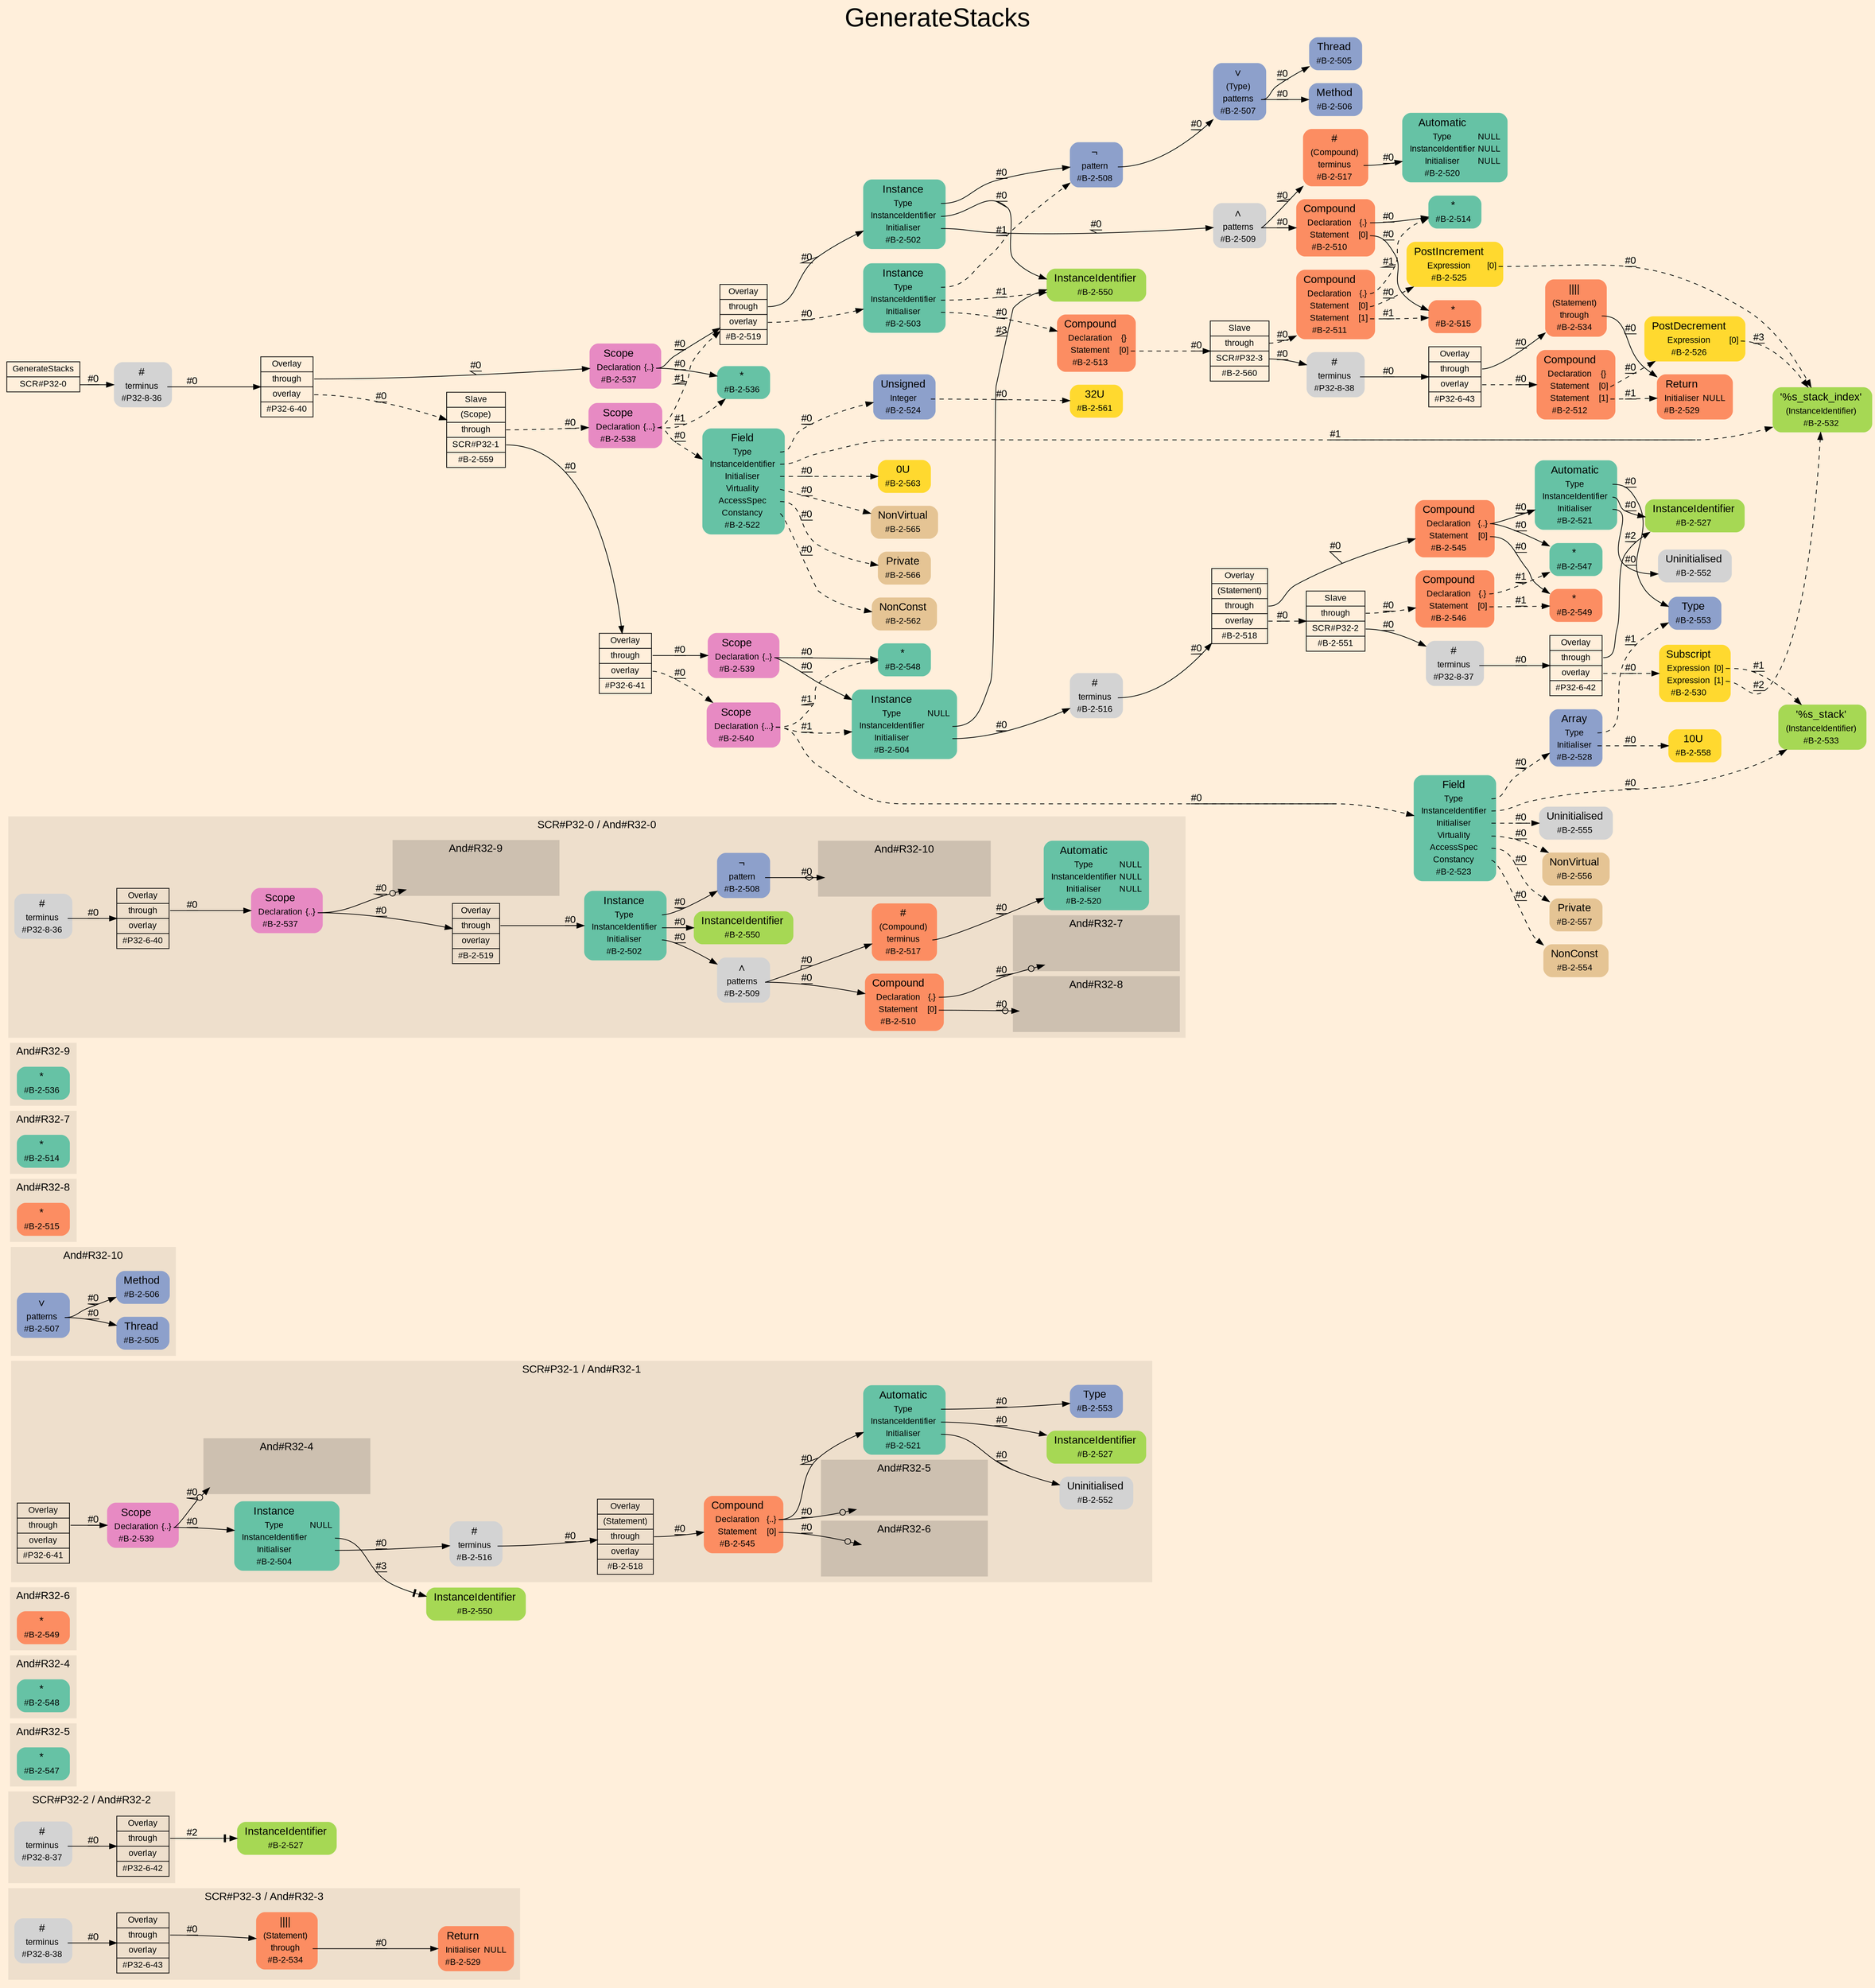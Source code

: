 digraph "GenerateStacks" {
label = "GenerateStacks"
labelloc = t
fontsize = "36"
graph [
    rankdir = "LR"
    ranksep = 0.3
    bgcolor = antiquewhite1
    color = black
    fontcolor = black
    fontname = "Arial"
];
node [
    fontname = "Arial"
];
edge [
    fontname = "Arial"
];

// -------------------- figure And#R32-3 --------------------
// -------- region And#R32-3 ----------
subgraph "clusterAnd#R32-3" {
    label = "SCR#P32-3 / And#R32-3"
    style = "filled"
    color = antiquewhite2
    fontsize = "15"
    "And#R32-3/#P32-8-38" [
        // -------- block And#R32-3/#P32-8-38 ----------
        shape = "plaintext"
        label = <<TABLE BORDER="0" CELLBORDER="0" CELLSPACING="0">
         <TR><TD><FONT POINT-SIZE="15.0">#</FONT></TD><TD></TD></TR>
         <TR><TD>terminus</TD><TD PORT="port0"></TD></TR>
         <TR><TD>#P32-8-38</TD><TD PORT="port1"></TD></TR>
        </TABLE>>
        style = "rounded,filled"
        fontsize = "12"
    ];
    
    "And#R32-3/#B-2-529" [
        // -------- block And#R32-3/#B-2-529 ----------
        shape = "plaintext"
        fillcolor = "/set28/2"
        label = <<TABLE BORDER="0" CELLBORDER="0" CELLSPACING="0">
         <TR><TD><FONT POINT-SIZE="15.0">Return</FONT></TD><TD></TD></TR>
         <TR><TD>Initialiser</TD><TD PORT="port0">NULL</TD></TR>
         <TR><TD>#B-2-529</TD><TD PORT="port1"></TD></TR>
        </TABLE>>
        style = "rounded,filled"
        fontsize = "12"
    ];
    
    "And#R32-3/#P32-6-43" [
        // -------- block And#R32-3/#P32-6-43 ----------
        shape = "record"
        fillcolor = antiquewhite2
        label = "<fixed> Overlay | <port0> through | <port1> overlay | <port2> #P32-6-43"
        style = "filled"
        fontsize = "12"
        color = black
        fontcolor = black
    ];
    
    "And#R32-3/#B-2-534" [
        // -------- block And#R32-3/#B-2-534 ----------
        shape = "plaintext"
        fillcolor = "/set28/2"
        label = <<TABLE BORDER="0" CELLBORDER="0" CELLSPACING="0">
         <TR><TD><FONT POINT-SIZE="15.0">||||</FONT></TD><TD></TD></TR>
         <TR><TD>(Statement)</TD><TD PORT="port0"></TD></TR>
         <TR><TD>through</TD><TD PORT="port1"></TD></TR>
         <TR><TD>#B-2-534</TD><TD PORT="port2"></TD></TR>
        </TABLE>>
        style = "rounded,filled"
        fontsize = "12"
    ];
    
}

"And#R32-3/#P32-8-38":port0 -> "And#R32-3/#P32-6-43" [
    label = "#0"
    decorate = true
    color = black
    fontcolor = black
];

"And#R32-3/#P32-6-43":port0 -> "And#R32-3/#B-2-534" [
    label = "#0"
    decorate = true
    color = black
    fontcolor = black
];

"And#R32-3/#B-2-534":port1 -> "And#R32-3/#B-2-529" [
    label = "#0"
    decorate = true
    color = black
    fontcolor = black
];


// -------------------- figure And#R32-2 --------------------
// -------- region And#R32-2 ----------
subgraph "clusterAnd#R32-2" {
    label = "SCR#P32-2 / And#R32-2"
    style = "filled"
    color = antiquewhite2
    fontsize = "15"
    "And#R32-2/#P32-8-37" [
        // -------- block And#R32-2/#P32-8-37 ----------
        shape = "plaintext"
        label = <<TABLE BORDER="0" CELLBORDER="0" CELLSPACING="0">
         <TR><TD><FONT POINT-SIZE="15.0">#</FONT></TD><TD></TD></TR>
         <TR><TD>terminus</TD><TD PORT="port0"></TD></TR>
         <TR><TD>#P32-8-37</TD><TD PORT="port1"></TD></TR>
        </TABLE>>
        style = "rounded,filled"
        fontsize = "12"
    ];
    
    "And#R32-2/#P32-6-42" [
        // -------- block And#R32-2/#P32-6-42 ----------
        shape = "record"
        fillcolor = antiquewhite2
        label = "<fixed> Overlay | <port0> through | <port1> overlay | <port2> #P32-6-42"
        style = "filled"
        fontsize = "12"
        color = black
        fontcolor = black
    ];
    
}

"And#R32-2/#B-2-527" [
    // -------- block And#R32-2/#B-2-527 ----------
    shape = "plaintext"
    fillcolor = "/set28/5"
    label = <<TABLE BORDER="0" CELLBORDER="0" CELLSPACING="0">
     <TR><TD><FONT POINT-SIZE="15.0">InstanceIdentifier</FONT></TD><TD></TD></TR>
     <TR><TD>#B-2-527</TD><TD PORT="port0"></TD></TR>
    </TABLE>>
    style = "rounded,filled"
    fontsize = "12"
];

"And#R32-2/#P32-8-37":port0 -> "And#R32-2/#P32-6-42" [
    label = "#0"
    decorate = true
    color = black
    fontcolor = black
];

"And#R32-2/#P32-6-42":port0 -> "And#R32-2/#B-2-527" [
    arrowhead="normalnonetee"
    label = "#2"
    decorate = true
    color = black
    fontcolor = black
];


// -------------------- figure And#R32-5 --------------------
// -------- region And#R32-5 ----------
subgraph "clusterAnd#R32-5" {
    label = "And#R32-5"
    style = "filled"
    color = antiquewhite2
    fontsize = "15"
    "And#R32-5/#B-2-547" [
        // -------- block And#R32-5/#B-2-547 ----------
        shape = "plaintext"
        fillcolor = "/set28/1"
        label = <<TABLE BORDER="0" CELLBORDER="0" CELLSPACING="0">
         <TR><TD><FONT POINT-SIZE="15.0">*</FONT></TD><TD></TD></TR>
         <TR><TD>#B-2-547</TD><TD PORT="port0"></TD></TR>
        </TABLE>>
        style = "rounded,filled"
        fontsize = "12"
    ];
    
}


// -------------------- figure And#R32-4 --------------------
// -------- region And#R32-4 ----------
subgraph "clusterAnd#R32-4" {
    label = "And#R32-4"
    style = "filled"
    color = antiquewhite2
    fontsize = "15"
    "And#R32-4/#B-2-548" [
        // -------- block And#R32-4/#B-2-548 ----------
        shape = "plaintext"
        fillcolor = "/set28/1"
        label = <<TABLE BORDER="0" CELLBORDER="0" CELLSPACING="0">
         <TR><TD><FONT POINT-SIZE="15.0">*</FONT></TD><TD></TD></TR>
         <TR><TD>#B-2-548</TD><TD PORT="port0"></TD></TR>
        </TABLE>>
        style = "rounded,filled"
        fontsize = "12"
    ];
    
}


// -------------------- figure And#R32-6 --------------------
// -------- region And#R32-6 ----------
subgraph "clusterAnd#R32-6" {
    label = "And#R32-6"
    style = "filled"
    color = antiquewhite2
    fontsize = "15"
    "And#R32-6/#B-2-549" [
        // -------- block And#R32-6/#B-2-549 ----------
        shape = "plaintext"
        fillcolor = "/set28/2"
        label = <<TABLE BORDER="0" CELLBORDER="0" CELLSPACING="0">
         <TR><TD><FONT POINT-SIZE="15.0">*</FONT></TD><TD></TD></TR>
         <TR><TD>#B-2-549</TD><TD PORT="port0"></TD></TR>
        </TABLE>>
        style = "rounded,filled"
        fontsize = "12"
    ];
    
}


// -------------------- figure And#R32-1 --------------------
// -------- region And#R32-1 ----------
subgraph "clusterAnd#R32-1" {
    label = "SCR#P32-1 / And#R32-1"
    style = "filled"
    color = antiquewhite2
    fontsize = "15"
    "And#R32-1/#B-2-545" [
        // -------- block And#R32-1/#B-2-545 ----------
        shape = "plaintext"
        fillcolor = "/set28/2"
        label = <<TABLE BORDER="0" CELLBORDER="0" CELLSPACING="0">
         <TR><TD><FONT POINT-SIZE="15.0">Compound</FONT></TD><TD></TD></TR>
         <TR><TD>Declaration</TD><TD PORT="port0">{..}</TD></TR>
         <TR><TD>Statement</TD><TD PORT="port1">[0]</TD></TR>
         <TR><TD>#B-2-545</TD><TD PORT="port2"></TD></TR>
        </TABLE>>
        style = "rounded,filled"
        fontsize = "12"
    ];
    
    "And#R32-1/#B-2-527" [
        // -------- block And#R32-1/#B-2-527 ----------
        shape = "plaintext"
        fillcolor = "/set28/5"
        label = <<TABLE BORDER="0" CELLBORDER="0" CELLSPACING="0">
         <TR><TD><FONT POINT-SIZE="15.0">InstanceIdentifier</FONT></TD><TD></TD></TR>
         <TR><TD>#B-2-527</TD><TD PORT="port0"></TD></TR>
        </TABLE>>
        style = "rounded,filled"
        fontsize = "12"
    ];
    
    "And#R32-1/#B-2-521" [
        // -------- block And#R32-1/#B-2-521 ----------
        shape = "plaintext"
        fillcolor = "/set28/1"
        label = <<TABLE BORDER="0" CELLBORDER="0" CELLSPACING="0">
         <TR><TD><FONT POINT-SIZE="15.0">Automatic</FONT></TD><TD></TD></TR>
         <TR><TD>Type</TD><TD PORT="port0"></TD></TR>
         <TR><TD>InstanceIdentifier</TD><TD PORT="port1"></TD></TR>
         <TR><TD>Initialiser</TD><TD PORT="port2"></TD></TR>
         <TR><TD>#B-2-521</TD><TD PORT="port3"></TD></TR>
        </TABLE>>
        style = "rounded,filled"
        fontsize = "12"
    ];
    
    "And#R32-1/#B-2-539" [
        // -------- block And#R32-1/#B-2-539 ----------
        shape = "plaintext"
        fillcolor = "/set28/4"
        label = <<TABLE BORDER="0" CELLBORDER="0" CELLSPACING="0">
         <TR><TD><FONT POINT-SIZE="15.0">Scope</FONT></TD><TD></TD></TR>
         <TR><TD>Declaration</TD><TD PORT="port0">{..}</TD></TR>
         <TR><TD>#B-2-539</TD><TD PORT="port1"></TD></TR>
        </TABLE>>
        style = "rounded,filled"
        fontsize = "12"
    ];
    
    "And#R32-1/#P32-6-41" [
        // -------- block And#R32-1/#P32-6-41 ----------
        shape = "record"
        fillcolor = antiquewhite2
        label = "<fixed> Overlay | <port0> through | <port1> overlay | <port2> #P32-6-41"
        style = "filled"
        fontsize = "12"
        color = black
        fontcolor = black
    ];
    
    "And#R32-1/#B-2-504" [
        // -------- block And#R32-1/#B-2-504 ----------
        shape = "plaintext"
        fillcolor = "/set28/1"
        label = <<TABLE BORDER="0" CELLBORDER="0" CELLSPACING="0">
         <TR><TD><FONT POINT-SIZE="15.0">Instance</FONT></TD><TD></TD></TR>
         <TR><TD>Type</TD><TD PORT="port0">NULL</TD></TR>
         <TR><TD>InstanceIdentifier</TD><TD PORT="port1"></TD></TR>
         <TR><TD>Initialiser</TD><TD PORT="port2"></TD></TR>
         <TR><TD>#B-2-504</TD><TD PORT="port3"></TD></TR>
        </TABLE>>
        style = "rounded,filled"
        fontsize = "12"
    ];
    
    "And#R32-1/#B-2-518" [
        // -------- block And#R32-1/#B-2-518 ----------
        shape = "record"
        fillcolor = antiquewhite2
        label = "<fixed> Overlay | <port0> (Statement) | <port1> through | <port2> overlay | <port3> #B-2-518"
        style = "filled"
        fontsize = "12"
        color = black
        fontcolor = black
    ];
    
    "And#R32-1/#B-2-516" [
        // -------- block And#R32-1/#B-2-516 ----------
        shape = "plaintext"
        label = <<TABLE BORDER="0" CELLBORDER="0" CELLSPACING="0">
         <TR><TD><FONT POINT-SIZE="15.0">#</FONT></TD><TD></TD></TR>
         <TR><TD>terminus</TD><TD PORT="port0"></TD></TR>
         <TR><TD>#B-2-516</TD><TD PORT="port1"></TD></TR>
        </TABLE>>
        style = "rounded,filled"
        fontsize = "12"
    ];
    
    "And#R32-1/#B-2-553" [
        // -------- block And#R32-1/#B-2-553 ----------
        shape = "plaintext"
        fillcolor = "/set28/3"
        label = <<TABLE BORDER="0" CELLBORDER="0" CELLSPACING="0">
         <TR><TD><FONT POINT-SIZE="15.0">Type</FONT></TD><TD></TD></TR>
         <TR><TD>#B-2-553</TD><TD PORT="port0"></TD></TR>
        </TABLE>>
        style = "rounded,filled"
        fontsize = "12"
    ];
    
    "And#R32-1/#B-2-552" [
        // -------- block And#R32-1/#B-2-552 ----------
        shape = "plaintext"
        label = <<TABLE BORDER="0" CELLBORDER="0" CELLSPACING="0">
         <TR><TD><FONT POINT-SIZE="15.0">Uninitialised</FONT></TD><TD></TD></TR>
         <TR><TD>#B-2-552</TD><TD PORT="port0"></TD></TR>
        </TABLE>>
        style = "rounded,filled"
        fontsize = "12"
    ];
    
    // -------- region And#R32-1/And#R32-4 ----------
    subgraph "clusterAnd#R32-1/And#R32-4" {
        label = "And#R32-4"
        style = "filled"
        color = antiquewhite3
        fontsize = "15"
        "And#R32-1/And#R32-4/#B-2-548" [
            // -------- block And#R32-1/And#R32-4/#B-2-548 ----------
            shape = none
            fillcolor = "/set28/1"
            style = "invisible"
        ];
        
    }
    
    // -------- region And#R32-1/And#R32-5 ----------
    subgraph "clusterAnd#R32-1/And#R32-5" {
        label = "And#R32-5"
        style = "filled"
        color = antiquewhite3
        fontsize = "15"
        "And#R32-1/And#R32-5/#B-2-547" [
            // -------- block And#R32-1/And#R32-5/#B-2-547 ----------
            shape = none
            fillcolor = "/set28/1"
            style = "invisible"
        ];
        
    }
    
    // -------- region And#R32-1/And#R32-6 ----------
    subgraph "clusterAnd#R32-1/And#R32-6" {
        label = "And#R32-6"
        style = "filled"
        color = antiquewhite3
        fontsize = "15"
        "And#R32-1/And#R32-6/#B-2-549" [
            // -------- block And#R32-1/And#R32-6/#B-2-549 ----------
            shape = none
            fillcolor = "/set28/2"
            style = "invisible"
        ];
        
    }
    
}

"And#R32-1/#B-2-550" [
    // -------- block And#R32-1/#B-2-550 ----------
    shape = "plaintext"
    fillcolor = "/set28/5"
    label = <<TABLE BORDER="0" CELLBORDER="0" CELLSPACING="0">
     <TR><TD><FONT POINT-SIZE="15.0">InstanceIdentifier</FONT></TD><TD></TD></TR>
     <TR><TD>#B-2-550</TD><TD PORT="port0"></TD></TR>
    </TABLE>>
    style = "rounded,filled"
    fontsize = "12"
];

"And#R32-1/#B-2-545":port0 -> "And#R32-1/And#R32-5/#B-2-547" [
    arrowhead="normalnoneodot"
    label = "#0"
    decorate = true
    color = black
    fontcolor = black
];

"And#R32-1/#B-2-545":port0 -> "And#R32-1/#B-2-521" [
    label = "#0"
    decorate = true
    color = black
    fontcolor = black
];

"And#R32-1/#B-2-545":port1 -> "And#R32-1/And#R32-6/#B-2-549" [
    arrowhead="normalnoneodot"
    label = "#0"
    decorate = true
    color = black
    fontcolor = black
];

"And#R32-1/#B-2-521":port0 -> "And#R32-1/#B-2-553" [
    label = "#0"
    decorate = true
    color = black
    fontcolor = black
];

"And#R32-1/#B-2-521":port1 -> "And#R32-1/#B-2-527" [
    label = "#0"
    decorate = true
    color = black
    fontcolor = black
];

"And#R32-1/#B-2-521":port2 -> "And#R32-1/#B-2-552" [
    label = "#0"
    decorate = true
    color = black
    fontcolor = black
];

"And#R32-1/#B-2-539":port0 -> "And#R32-1/And#R32-4/#B-2-548" [
    arrowhead="normalnoneodot"
    label = "#0"
    decorate = true
    color = black
    fontcolor = black
];

"And#R32-1/#B-2-539":port0 -> "And#R32-1/#B-2-504" [
    label = "#0"
    decorate = true
    color = black
    fontcolor = black
];

"And#R32-1/#P32-6-41":port0 -> "And#R32-1/#B-2-539" [
    label = "#0"
    decorate = true
    color = black
    fontcolor = black
];

"And#R32-1/#B-2-504":port1 -> "And#R32-1/#B-2-550" [
    arrowhead="normalnonetee"
    label = "#3"
    decorate = true
    color = black
    fontcolor = black
];

"And#R32-1/#B-2-504":port2 -> "And#R32-1/#B-2-516" [
    label = "#0"
    decorate = true
    color = black
    fontcolor = black
];

"And#R32-1/#B-2-518":port1 -> "And#R32-1/#B-2-545" [
    label = "#0"
    decorate = true
    color = black
    fontcolor = black
];

"And#R32-1/#B-2-516":port0 -> "And#R32-1/#B-2-518" [
    label = "#0"
    decorate = true
    color = black
    fontcolor = black
];


// -------------------- figure And#R32-10 --------------------
// -------- region And#R32-10 ----------
subgraph "clusterAnd#R32-10" {
    label = "And#R32-10"
    style = "filled"
    color = antiquewhite2
    fontsize = "15"
    "And#R32-10/#B-2-507" [
        // -------- block And#R32-10/#B-2-507 ----------
        shape = "plaintext"
        fillcolor = "/set28/3"
        label = <<TABLE BORDER="0" CELLBORDER="0" CELLSPACING="0">
         <TR><TD><FONT POINT-SIZE="15.0">∨</FONT></TD><TD></TD></TR>
         <TR><TD>patterns</TD><TD PORT="port0"></TD></TR>
         <TR><TD>#B-2-507</TD><TD PORT="port1"></TD></TR>
        </TABLE>>
        style = "rounded,filled"
        fontsize = "12"
    ];
    
    "And#R32-10/#B-2-505" [
        // -------- block And#R32-10/#B-2-505 ----------
        shape = "plaintext"
        fillcolor = "/set28/3"
        label = <<TABLE BORDER="0" CELLBORDER="0" CELLSPACING="0">
         <TR><TD><FONT POINT-SIZE="15.0">Thread</FONT></TD><TD></TD></TR>
         <TR><TD>#B-2-505</TD><TD PORT="port0"></TD></TR>
        </TABLE>>
        style = "rounded,filled"
        fontsize = "12"
    ];
    
    "And#R32-10/#B-2-506" [
        // -------- block And#R32-10/#B-2-506 ----------
        shape = "plaintext"
        fillcolor = "/set28/3"
        label = <<TABLE BORDER="0" CELLBORDER="0" CELLSPACING="0">
         <TR><TD><FONT POINT-SIZE="15.0">Method</FONT></TD><TD></TD></TR>
         <TR><TD>#B-2-506</TD><TD PORT="port0"></TD></TR>
        </TABLE>>
        style = "rounded,filled"
        fontsize = "12"
    ];
    
}

"And#R32-10/#B-2-507":port0 -> "And#R32-10/#B-2-505" [
    label = "#0"
    decorate = true
    color = black
    fontcolor = black
];

"And#R32-10/#B-2-507":port0 -> "And#R32-10/#B-2-506" [
    label = "#0"
    decorate = true
    color = black
    fontcolor = black
];


// -------------------- figure And#R32-8 --------------------
// -------- region And#R32-8 ----------
subgraph "clusterAnd#R32-8" {
    label = "And#R32-8"
    style = "filled"
    color = antiquewhite2
    fontsize = "15"
    "And#R32-8/#B-2-515" [
        // -------- block And#R32-8/#B-2-515 ----------
        shape = "plaintext"
        fillcolor = "/set28/2"
        label = <<TABLE BORDER="0" CELLBORDER="0" CELLSPACING="0">
         <TR><TD><FONT POINT-SIZE="15.0">*</FONT></TD><TD></TD></TR>
         <TR><TD>#B-2-515</TD><TD PORT="port0"></TD></TR>
        </TABLE>>
        style = "rounded,filled"
        fontsize = "12"
    ];
    
}


// -------------------- figure And#R32-7 --------------------
// -------- region And#R32-7 ----------
subgraph "clusterAnd#R32-7" {
    label = "And#R32-7"
    style = "filled"
    color = antiquewhite2
    fontsize = "15"
    "And#R32-7/#B-2-514" [
        // -------- block And#R32-7/#B-2-514 ----------
        shape = "plaintext"
        fillcolor = "/set28/1"
        label = <<TABLE BORDER="0" CELLBORDER="0" CELLSPACING="0">
         <TR><TD><FONT POINT-SIZE="15.0">*</FONT></TD><TD></TD></TR>
         <TR><TD>#B-2-514</TD><TD PORT="port0"></TD></TR>
        </TABLE>>
        style = "rounded,filled"
        fontsize = "12"
    ];
    
}


// -------------------- figure And#R32-9 --------------------
// -------- region And#R32-9 ----------
subgraph "clusterAnd#R32-9" {
    label = "And#R32-9"
    style = "filled"
    color = antiquewhite2
    fontsize = "15"
    "And#R32-9/#B-2-536" [
        // -------- block And#R32-9/#B-2-536 ----------
        shape = "plaintext"
        fillcolor = "/set28/1"
        label = <<TABLE BORDER="0" CELLBORDER="0" CELLSPACING="0">
         <TR><TD><FONT POINT-SIZE="15.0">*</FONT></TD><TD></TD></TR>
         <TR><TD>#B-2-536</TD><TD PORT="port0"></TD></TR>
        </TABLE>>
        style = "rounded,filled"
        fontsize = "12"
    ];
    
}


// -------------------- figure And#R32-0 --------------------
// -------- region And#R32-0 ----------
subgraph "clusterAnd#R32-0" {
    label = "SCR#P32-0 / And#R32-0"
    style = "filled"
    color = antiquewhite2
    fontsize = "15"
    "And#R32-0/#B-2-517" [
        // -------- block And#R32-0/#B-2-517 ----------
        shape = "plaintext"
        fillcolor = "/set28/2"
        label = <<TABLE BORDER="0" CELLBORDER="0" CELLSPACING="0">
         <TR><TD><FONT POINT-SIZE="15.0">#</FONT></TD><TD></TD></TR>
         <TR><TD>(Compound)</TD><TD PORT="port0"></TD></TR>
         <TR><TD>terminus</TD><TD PORT="port1"></TD></TR>
         <TR><TD>#B-2-517</TD><TD PORT="port2"></TD></TR>
        </TABLE>>
        style = "rounded,filled"
        fontsize = "12"
    ];
    
    "And#R32-0/#B-2-520" [
        // -------- block And#R32-0/#B-2-520 ----------
        shape = "plaintext"
        fillcolor = "/set28/1"
        label = <<TABLE BORDER="0" CELLBORDER="0" CELLSPACING="0">
         <TR><TD><FONT POINT-SIZE="15.0">Automatic</FONT></TD><TD></TD></TR>
         <TR><TD>Type</TD><TD PORT="port0">NULL</TD></TR>
         <TR><TD>InstanceIdentifier</TD><TD PORT="port1">NULL</TD></TR>
         <TR><TD>Initialiser</TD><TD PORT="port2">NULL</TD></TR>
         <TR><TD>#B-2-520</TD><TD PORT="port3"></TD></TR>
        </TABLE>>
        style = "rounded,filled"
        fontsize = "12"
    ];
    
    "And#R32-0/#B-2-550" [
        // -------- block And#R32-0/#B-2-550 ----------
        shape = "plaintext"
        fillcolor = "/set28/5"
        label = <<TABLE BORDER="0" CELLBORDER="0" CELLSPACING="0">
         <TR><TD><FONT POINT-SIZE="15.0">InstanceIdentifier</FONT></TD><TD></TD></TR>
         <TR><TD>#B-2-550</TD><TD PORT="port0"></TD></TR>
        </TABLE>>
        style = "rounded,filled"
        fontsize = "12"
    ];
    
    "And#R32-0/#P32-6-40" [
        // -------- block And#R32-0/#P32-6-40 ----------
        shape = "record"
        fillcolor = antiquewhite2
        label = "<fixed> Overlay | <port0> through | <port1> overlay | <port2> #P32-6-40"
        style = "filled"
        fontsize = "12"
        color = black
        fontcolor = black
    ];
    
    "And#R32-0/#B-2-519" [
        // -------- block And#R32-0/#B-2-519 ----------
        shape = "record"
        fillcolor = antiquewhite2
        label = "<fixed> Overlay | <port0> through | <port1> overlay | <port2> #B-2-519"
        style = "filled"
        fontsize = "12"
        color = black
        fontcolor = black
    ];
    
    "And#R32-0/#B-2-502" [
        // -------- block And#R32-0/#B-2-502 ----------
        shape = "plaintext"
        fillcolor = "/set28/1"
        label = <<TABLE BORDER="0" CELLBORDER="0" CELLSPACING="0">
         <TR><TD><FONT POINT-SIZE="15.0">Instance</FONT></TD><TD></TD></TR>
         <TR><TD>Type</TD><TD PORT="port0"></TD></TR>
         <TR><TD>InstanceIdentifier</TD><TD PORT="port1"></TD></TR>
         <TR><TD>Initialiser</TD><TD PORT="port2"></TD></TR>
         <TR><TD>#B-2-502</TD><TD PORT="port3"></TD></TR>
        </TABLE>>
        style = "rounded,filled"
        fontsize = "12"
    ];
    
    "And#R32-0/#B-2-509" [
        // -------- block And#R32-0/#B-2-509 ----------
        shape = "plaintext"
        label = <<TABLE BORDER="0" CELLBORDER="0" CELLSPACING="0">
         <TR><TD><FONT POINT-SIZE="15.0">∧</FONT></TD><TD></TD></TR>
         <TR><TD>patterns</TD><TD PORT="port0"></TD></TR>
         <TR><TD>#B-2-509</TD><TD PORT="port1"></TD></TR>
        </TABLE>>
        style = "rounded,filled"
        fontsize = "12"
    ];
    
    "And#R32-0/#B-2-510" [
        // -------- block And#R32-0/#B-2-510 ----------
        shape = "plaintext"
        fillcolor = "/set28/2"
        label = <<TABLE BORDER="0" CELLBORDER="0" CELLSPACING="0">
         <TR><TD><FONT POINT-SIZE="15.0">Compound</FONT></TD><TD></TD></TR>
         <TR><TD>Declaration</TD><TD PORT="port0">{.}</TD></TR>
         <TR><TD>Statement</TD><TD PORT="port1">[0]</TD></TR>
         <TR><TD>#B-2-510</TD><TD PORT="port2"></TD></TR>
        </TABLE>>
        style = "rounded,filled"
        fontsize = "12"
    ];
    
    "And#R32-0/#B-2-508" [
        // -------- block And#R32-0/#B-2-508 ----------
        shape = "plaintext"
        fillcolor = "/set28/3"
        label = <<TABLE BORDER="0" CELLBORDER="0" CELLSPACING="0">
         <TR><TD><FONT POINT-SIZE="15.0">¬</FONT></TD><TD></TD></TR>
         <TR><TD>pattern</TD><TD PORT="port0"></TD></TR>
         <TR><TD>#B-2-508</TD><TD PORT="port1"></TD></TR>
        </TABLE>>
        style = "rounded,filled"
        fontsize = "12"
    ];
    
    "And#R32-0/#P32-8-36" [
        // -------- block And#R32-0/#P32-8-36 ----------
        shape = "plaintext"
        label = <<TABLE BORDER="0" CELLBORDER="0" CELLSPACING="0">
         <TR><TD><FONT POINT-SIZE="15.0">#</FONT></TD><TD></TD></TR>
         <TR><TD>terminus</TD><TD PORT="port0"></TD></TR>
         <TR><TD>#P32-8-36</TD><TD PORT="port1"></TD></TR>
        </TABLE>>
        style = "rounded,filled"
        fontsize = "12"
    ];
    
    "And#R32-0/#B-2-537" [
        // -------- block And#R32-0/#B-2-537 ----------
        shape = "plaintext"
        fillcolor = "/set28/4"
        label = <<TABLE BORDER="0" CELLBORDER="0" CELLSPACING="0">
         <TR><TD><FONT POINT-SIZE="15.0">Scope</FONT></TD><TD></TD></TR>
         <TR><TD>Declaration</TD><TD PORT="port0">{..}</TD></TR>
         <TR><TD>#B-2-537</TD><TD PORT="port1"></TD></TR>
        </TABLE>>
        style = "rounded,filled"
        fontsize = "12"
    ];
    
    // -------- region And#R32-0/And#R32-7 ----------
    subgraph "clusterAnd#R32-0/And#R32-7" {
        label = "And#R32-7"
        style = "filled"
        color = antiquewhite3
        fontsize = "15"
        "And#R32-0/And#R32-7/#B-2-514" [
            // -------- block And#R32-0/And#R32-7/#B-2-514 ----------
            shape = none
            fillcolor = "/set28/1"
            style = "invisible"
        ];
        
    }
    
    // -------- region And#R32-0/And#R32-8 ----------
    subgraph "clusterAnd#R32-0/And#R32-8" {
        label = "And#R32-8"
        style = "filled"
        color = antiquewhite3
        fontsize = "15"
        "And#R32-0/And#R32-8/#B-2-515" [
            // -------- block And#R32-0/And#R32-8/#B-2-515 ----------
            shape = none
            fillcolor = "/set28/2"
            style = "invisible"
        ];
        
    }
    
    // -------- region And#R32-0/And#R32-9 ----------
    subgraph "clusterAnd#R32-0/And#R32-9" {
        label = "And#R32-9"
        style = "filled"
        color = antiquewhite3
        fontsize = "15"
        "And#R32-0/And#R32-9/#B-2-536" [
            // -------- block And#R32-0/And#R32-9/#B-2-536 ----------
            shape = none
            fillcolor = "/set28/1"
            style = "invisible"
        ];
        
    }
    
    // -------- region And#R32-0/And#R32-10 ----------
    subgraph "clusterAnd#R32-0/And#R32-10" {
        label = "And#R32-10"
        style = "filled"
        color = antiquewhite3
        fontsize = "15"
        "And#R32-0/And#R32-10/#B-2-507" [
            // -------- block And#R32-0/And#R32-10/#B-2-507 ----------
            shape = none
            fillcolor = "/set28/3"
            style = "invisible"
        ];
        
    }
    
}

"And#R32-0/#B-2-517":port1 -> "And#R32-0/#B-2-520" [
    label = "#0"
    decorate = true
    color = black
    fontcolor = black
];

"And#R32-0/#P32-6-40":port0 -> "And#R32-0/#B-2-537" [
    label = "#0"
    decorate = true
    color = black
    fontcolor = black
];

"And#R32-0/#B-2-519":port0 -> "And#R32-0/#B-2-502" [
    label = "#0"
    decorate = true
    color = black
    fontcolor = black
];

"And#R32-0/#B-2-502":port0 -> "And#R32-0/#B-2-508" [
    label = "#0"
    decorate = true
    color = black
    fontcolor = black
];

"And#R32-0/#B-2-502":port1 -> "And#R32-0/#B-2-550" [
    label = "#0"
    decorate = true
    color = black
    fontcolor = black
];

"And#R32-0/#B-2-502":port2 -> "And#R32-0/#B-2-509" [
    label = "#0"
    decorate = true
    color = black
    fontcolor = black
];

"And#R32-0/#B-2-509":port0 -> "And#R32-0/#B-2-510" [
    label = "#0"
    decorate = true
    color = black
    fontcolor = black
];

"And#R32-0/#B-2-509":port0 -> "And#R32-0/#B-2-517" [
    label = "#0"
    decorate = true
    color = black
    fontcolor = black
];

"And#R32-0/#B-2-510":port0 -> "And#R32-0/And#R32-7/#B-2-514" [
    arrowhead="normalnoneodot"
    label = "#0"
    decorate = true
    color = black
    fontcolor = black
];

"And#R32-0/#B-2-510":port1 -> "And#R32-0/And#R32-8/#B-2-515" [
    arrowhead="normalnoneodot"
    label = "#0"
    decorate = true
    color = black
    fontcolor = black
];

"And#R32-0/#B-2-508":port0 -> "And#R32-0/And#R32-10/#B-2-507" [
    arrowhead="normalnoneodiamond"
    label = "#0"
    decorate = true
    color = black
    fontcolor = black
];

"And#R32-0/#P32-8-36":port0 -> "And#R32-0/#P32-6-40" [
    label = "#0"
    decorate = true
    color = black
    fontcolor = black
];

"And#R32-0/#B-2-537":port0 -> "And#R32-0/#B-2-519" [
    label = "#0"
    decorate = true
    color = black
    fontcolor = black
];

"And#R32-0/#B-2-537":port0 -> "And#R32-0/And#R32-9/#B-2-536" [
    arrowhead="normalnoneodot"
    label = "#0"
    decorate = true
    color = black
    fontcolor = black
];


// -------------------- transformation figure --------------------
"CR#P32-0" [
    // -------- block CR#P32-0 ----------
    shape = "record"
    fillcolor = antiquewhite1
    label = "<fixed> GenerateStacks | <port0> SCR#P32-0"
    style = "filled"
    fontsize = "12"
    color = black
    fontcolor = black
];

"#P32-8-36" [
    // -------- block #P32-8-36 ----------
    shape = "plaintext"
    label = <<TABLE BORDER="0" CELLBORDER="0" CELLSPACING="0">
     <TR><TD><FONT POINT-SIZE="15.0">#</FONT></TD><TD></TD></TR>
     <TR><TD>terminus</TD><TD PORT="port0"></TD></TR>
     <TR><TD>#P32-8-36</TD><TD PORT="port1"></TD></TR>
    </TABLE>>
    style = "rounded,filled"
    fontsize = "12"
];

"#P32-6-40" [
    // -------- block #P32-6-40 ----------
    shape = "record"
    fillcolor = antiquewhite1
    label = "<fixed> Overlay | <port0> through | <port1> overlay | <port2> #P32-6-40"
    style = "filled"
    fontsize = "12"
    color = black
    fontcolor = black
];

"#B-2-537" [
    // -------- block #B-2-537 ----------
    shape = "plaintext"
    fillcolor = "/set28/4"
    label = <<TABLE BORDER="0" CELLBORDER="0" CELLSPACING="0">
     <TR><TD><FONT POINT-SIZE="15.0">Scope</FONT></TD><TD></TD></TR>
     <TR><TD>Declaration</TD><TD PORT="port0">{..}</TD></TR>
     <TR><TD>#B-2-537</TD><TD PORT="port1"></TD></TR>
    </TABLE>>
    style = "rounded,filled"
    fontsize = "12"
];

"#B-2-519" [
    // -------- block #B-2-519 ----------
    shape = "record"
    fillcolor = antiquewhite1
    label = "<fixed> Overlay | <port0> through | <port1> overlay | <port2> #B-2-519"
    style = "filled"
    fontsize = "12"
    color = black
    fontcolor = black
];

"#B-2-502" [
    // -------- block #B-2-502 ----------
    shape = "plaintext"
    fillcolor = "/set28/1"
    label = <<TABLE BORDER="0" CELLBORDER="0" CELLSPACING="0">
     <TR><TD><FONT POINT-SIZE="15.0">Instance</FONT></TD><TD></TD></TR>
     <TR><TD>Type</TD><TD PORT="port0"></TD></TR>
     <TR><TD>InstanceIdentifier</TD><TD PORT="port1"></TD></TR>
     <TR><TD>Initialiser</TD><TD PORT="port2"></TD></TR>
     <TR><TD>#B-2-502</TD><TD PORT="port3"></TD></TR>
    </TABLE>>
    style = "rounded,filled"
    fontsize = "12"
];

"#B-2-508" [
    // -------- block #B-2-508 ----------
    shape = "plaintext"
    fillcolor = "/set28/3"
    label = <<TABLE BORDER="0" CELLBORDER="0" CELLSPACING="0">
     <TR><TD><FONT POINT-SIZE="15.0">¬</FONT></TD><TD></TD></TR>
     <TR><TD>pattern</TD><TD PORT="port0"></TD></TR>
     <TR><TD>#B-2-508</TD><TD PORT="port1"></TD></TR>
    </TABLE>>
    style = "rounded,filled"
    fontsize = "12"
];

"#B-2-507" [
    // -------- block #B-2-507 ----------
    shape = "plaintext"
    fillcolor = "/set28/3"
    label = <<TABLE BORDER="0" CELLBORDER="0" CELLSPACING="0">
     <TR><TD><FONT POINT-SIZE="15.0">∨</FONT></TD><TD></TD></TR>
     <TR><TD>(Type)</TD><TD PORT="port0"></TD></TR>
     <TR><TD>patterns</TD><TD PORT="port1"></TD></TR>
     <TR><TD>#B-2-507</TD><TD PORT="port2"></TD></TR>
    </TABLE>>
    style = "rounded,filled"
    fontsize = "12"
];

"#B-2-505" [
    // -------- block #B-2-505 ----------
    shape = "plaintext"
    fillcolor = "/set28/3"
    label = <<TABLE BORDER="0" CELLBORDER="0" CELLSPACING="0">
     <TR><TD><FONT POINT-SIZE="15.0">Thread</FONT></TD><TD></TD></TR>
     <TR><TD>#B-2-505</TD><TD PORT="port0"></TD></TR>
    </TABLE>>
    style = "rounded,filled"
    fontsize = "12"
];

"#B-2-506" [
    // -------- block #B-2-506 ----------
    shape = "plaintext"
    fillcolor = "/set28/3"
    label = <<TABLE BORDER="0" CELLBORDER="0" CELLSPACING="0">
     <TR><TD><FONT POINT-SIZE="15.0">Method</FONT></TD><TD></TD></TR>
     <TR><TD>#B-2-506</TD><TD PORT="port0"></TD></TR>
    </TABLE>>
    style = "rounded,filled"
    fontsize = "12"
];

"#B-2-550" [
    // -------- block #B-2-550 ----------
    shape = "plaintext"
    fillcolor = "/set28/5"
    label = <<TABLE BORDER="0" CELLBORDER="0" CELLSPACING="0">
     <TR><TD><FONT POINT-SIZE="15.0">InstanceIdentifier</FONT></TD><TD></TD></TR>
     <TR><TD>#B-2-550</TD><TD PORT="port0"></TD></TR>
    </TABLE>>
    style = "rounded,filled"
    fontsize = "12"
];

"#B-2-509" [
    // -------- block #B-2-509 ----------
    shape = "plaintext"
    label = <<TABLE BORDER="0" CELLBORDER="0" CELLSPACING="0">
     <TR><TD><FONT POINT-SIZE="15.0">∧</FONT></TD><TD></TD></TR>
     <TR><TD>patterns</TD><TD PORT="port0"></TD></TR>
     <TR><TD>#B-2-509</TD><TD PORT="port1"></TD></TR>
    </TABLE>>
    style = "rounded,filled"
    fontsize = "12"
];

"#B-2-510" [
    // -------- block #B-2-510 ----------
    shape = "plaintext"
    fillcolor = "/set28/2"
    label = <<TABLE BORDER="0" CELLBORDER="0" CELLSPACING="0">
     <TR><TD><FONT POINT-SIZE="15.0">Compound</FONT></TD><TD></TD></TR>
     <TR><TD>Declaration</TD><TD PORT="port0">{.}</TD></TR>
     <TR><TD>Statement</TD><TD PORT="port1">[0]</TD></TR>
     <TR><TD>#B-2-510</TD><TD PORT="port2"></TD></TR>
    </TABLE>>
    style = "rounded,filled"
    fontsize = "12"
];

"#B-2-514" [
    // -------- block #B-2-514 ----------
    shape = "plaintext"
    fillcolor = "/set28/1"
    label = <<TABLE BORDER="0" CELLBORDER="0" CELLSPACING="0">
     <TR><TD><FONT POINT-SIZE="15.0">*</FONT></TD><TD></TD></TR>
     <TR><TD>#B-2-514</TD><TD PORT="port0"></TD></TR>
    </TABLE>>
    style = "rounded,filled"
    fontsize = "12"
];

"#B-2-515" [
    // -------- block #B-2-515 ----------
    shape = "plaintext"
    fillcolor = "/set28/2"
    label = <<TABLE BORDER="0" CELLBORDER="0" CELLSPACING="0">
     <TR><TD><FONT POINT-SIZE="15.0">*</FONT></TD><TD></TD></TR>
     <TR><TD>#B-2-515</TD><TD PORT="port0"></TD></TR>
    </TABLE>>
    style = "rounded,filled"
    fontsize = "12"
];

"#B-2-517" [
    // -------- block #B-2-517 ----------
    shape = "plaintext"
    fillcolor = "/set28/2"
    label = <<TABLE BORDER="0" CELLBORDER="0" CELLSPACING="0">
     <TR><TD><FONT POINT-SIZE="15.0">#</FONT></TD><TD></TD></TR>
     <TR><TD>(Compound)</TD><TD PORT="port0"></TD></TR>
     <TR><TD>terminus</TD><TD PORT="port1"></TD></TR>
     <TR><TD>#B-2-517</TD><TD PORT="port2"></TD></TR>
    </TABLE>>
    style = "rounded,filled"
    fontsize = "12"
];

"#B-2-520" [
    // -------- block #B-2-520 ----------
    shape = "plaintext"
    fillcolor = "/set28/1"
    label = <<TABLE BORDER="0" CELLBORDER="0" CELLSPACING="0">
     <TR><TD><FONT POINT-SIZE="15.0">Automatic</FONT></TD><TD></TD></TR>
     <TR><TD>Type</TD><TD PORT="port0">NULL</TD></TR>
     <TR><TD>InstanceIdentifier</TD><TD PORT="port1">NULL</TD></TR>
     <TR><TD>Initialiser</TD><TD PORT="port2">NULL</TD></TR>
     <TR><TD>#B-2-520</TD><TD PORT="port3"></TD></TR>
    </TABLE>>
    style = "rounded,filled"
    fontsize = "12"
];

"#B-2-503" [
    // -------- block #B-2-503 ----------
    shape = "plaintext"
    fillcolor = "/set28/1"
    label = <<TABLE BORDER="0" CELLBORDER="0" CELLSPACING="0">
     <TR><TD><FONT POINT-SIZE="15.0">Instance</FONT></TD><TD></TD></TR>
     <TR><TD>Type</TD><TD PORT="port0"></TD></TR>
     <TR><TD>InstanceIdentifier</TD><TD PORT="port1"></TD></TR>
     <TR><TD>Initialiser</TD><TD PORT="port2"></TD></TR>
     <TR><TD>#B-2-503</TD><TD PORT="port3"></TD></TR>
    </TABLE>>
    style = "rounded,filled"
    fontsize = "12"
];

"#B-2-513" [
    // -------- block #B-2-513 ----------
    shape = "plaintext"
    fillcolor = "/set28/2"
    label = <<TABLE BORDER="0" CELLBORDER="0" CELLSPACING="0">
     <TR><TD><FONT POINT-SIZE="15.0">Compound</FONT></TD><TD></TD></TR>
     <TR><TD>Declaration</TD><TD PORT="port0">{}</TD></TR>
     <TR><TD>Statement</TD><TD PORT="port1">[0]</TD></TR>
     <TR><TD>#B-2-513</TD><TD PORT="port2"></TD></TR>
    </TABLE>>
    style = "rounded,filled"
    fontsize = "12"
];

"#B-2-560" [
    // -------- block #B-2-560 ----------
    shape = "record"
    fillcolor = antiquewhite1
    label = "<fixed> Slave | <port0> through | <port1> SCR#P32-3 | <port2> #B-2-560"
    style = "filled"
    fontsize = "12"
    color = black
    fontcolor = black
];

"#B-2-511" [
    // -------- block #B-2-511 ----------
    shape = "plaintext"
    fillcolor = "/set28/2"
    label = <<TABLE BORDER="0" CELLBORDER="0" CELLSPACING="0">
     <TR><TD><FONT POINT-SIZE="15.0">Compound</FONT></TD><TD></TD></TR>
     <TR><TD>Declaration</TD><TD PORT="port0">{.}</TD></TR>
     <TR><TD>Statement</TD><TD PORT="port1">[0]</TD></TR>
     <TR><TD>Statement</TD><TD PORT="port2">[1]</TD></TR>
     <TR><TD>#B-2-511</TD><TD PORT="port3"></TD></TR>
    </TABLE>>
    style = "rounded,filled"
    fontsize = "12"
];

"#B-2-525" [
    // -------- block #B-2-525 ----------
    shape = "plaintext"
    fillcolor = "/set28/6"
    label = <<TABLE BORDER="0" CELLBORDER="0" CELLSPACING="0">
     <TR><TD><FONT POINT-SIZE="15.0">PostIncrement</FONT></TD><TD></TD></TR>
     <TR><TD>Expression</TD><TD PORT="port0">[0]</TD></TR>
     <TR><TD>#B-2-525</TD><TD PORT="port1"></TD></TR>
    </TABLE>>
    style = "rounded,filled"
    fontsize = "12"
];

"#B-2-532" [
    // -------- block #B-2-532 ----------
    shape = "plaintext"
    fillcolor = "/set28/5"
    label = <<TABLE BORDER="0" CELLBORDER="0" CELLSPACING="0">
     <TR><TD><FONT POINT-SIZE="15.0">'%s_stack_index'</FONT></TD><TD></TD></TR>
     <TR><TD>(InstanceIdentifier)</TD><TD PORT="port0"></TD></TR>
     <TR><TD>#B-2-532</TD><TD PORT="port1"></TD></TR>
    </TABLE>>
    style = "rounded,filled"
    fontsize = "12"
];

"#P32-8-38" [
    // -------- block #P32-8-38 ----------
    shape = "plaintext"
    label = <<TABLE BORDER="0" CELLBORDER="0" CELLSPACING="0">
     <TR><TD><FONT POINT-SIZE="15.0">#</FONT></TD><TD></TD></TR>
     <TR><TD>terminus</TD><TD PORT="port0"></TD></TR>
     <TR><TD>#P32-8-38</TD><TD PORT="port1"></TD></TR>
    </TABLE>>
    style = "rounded,filled"
    fontsize = "12"
];

"#P32-6-43" [
    // -------- block #P32-6-43 ----------
    shape = "record"
    fillcolor = antiquewhite1
    label = "<fixed> Overlay | <port0> through | <port1> overlay | <port2> #P32-6-43"
    style = "filled"
    fontsize = "12"
    color = black
    fontcolor = black
];

"#B-2-534" [
    // -------- block #B-2-534 ----------
    shape = "plaintext"
    fillcolor = "/set28/2"
    label = <<TABLE BORDER="0" CELLBORDER="0" CELLSPACING="0">
     <TR><TD><FONT POINT-SIZE="15.0">||||</FONT></TD><TD></TD></TR>
     <TR><TD>(Statement)</TD><TD PORT="port0"></TD></TR>
     <TR><TD>through</TD><TD PORT="port1"></TD></TR>
     <TR><TD>#B-2-534</TD><TD PORT="port2"></TD></TR>
    </TABLE>>
    style = "rounded,filled"
    fontsize = "12"
];

"#B-2-529" [
    // -------- block #B-2-529 ----------
    shape = "plaintext"
    fillcolor = "/set28/2"
    label = <<TABLE BORDER="0" CELLBORDER="0" CELLSPACING="0">
     <TR><TD><FONT POINT-SIZE="15.0">Return</FONT></TD><TD></TD></TR>
     <TR><TD>Initialiser</TD><TD PORT="port0">NULL</TD></TR>
     <TR><TD>#B-2-529</TD><TD PORT="port1"></TD></TR>
    </TABLE>>
    style = "rounded,filled"
    fontsize = "12"
];

"#B-2-512" [
    // -------- block #B-2-512 ----------
    shape = "plaintext"
    fillcolor = "/set28/2"
    label = <<TABLE BORDER="0" CELLBORDER="0" CELLSPACING="0">
     <TR><TD><FONT POINT-SIZE="15.0">Compound</FONT></TD><TD></TD></TR>
     <TR><TD>Declaration</TD><TD PORT="port0">{}</TD></TR>
     <TR><TD>Statement</TD><TD PORT="port1">[0]</TD></TR>
     <TR><TD>Statement</TD><TD PORT="port2">[1]</TD></TR>
     <TR><TD>#B-2-512</TD><TD PORT="port3"></TD></TR>
    </TABLE>>
    style = "rounded,filled"
    fontsize = "12"
];

"#B-2-526" [
    // -------- block #B-2-526 ----------
    shape = "plaintext"
    fillcolor = "/set28/6"
    label = <<TABLE BORDER="0" CELLBORDER="0" CELLSPACING="0">
     <TR><TD><FONT POINT-SIZE="15.0">PostDecrement</FONT></TD><TD></TD></TR>
     <TR><TD>Expression</TD><TD PORT="port0">[0]</TD></TR>
     <TR><TD>#B-2-526</TD><TD PORT="port1"></TD></TR>
    </TABLE>>
    style = "rounded,filled"
    fontsize = "12"
];

"#B-2-536" [
    // -------- block #B-2-536 ----------
    shape = "plaintext"
    fillcolor = "/set28/1"
    label = <<TABLE BORDER="0" CELLBORDER="0" CELLSPACING="0">
     <TR><TD><FONT POINT-SIZE="15.0">*</FONT></TD><TD></TD></TR>
     <TR><TD>#B-2-536</TD><TD PORT="port0"></TD></TR>
    </TABLE>>
    style = "rounded,filled"
    fontsize = "12"
];

"#B-2-559" [
    // -------- block #B-2-559 ----------
    shape = "record"
    fillcolor = antiquewhite1
    label = "<fixed> Slave | <port0> (Scope) | <port1> through | <port2> SCR#P32-1 | <port3> #B-2-559"
    style = "filled"
    fontsize = "12"
    color = black
    fontcolor = black
];

"#B-2-538" [
    // -------- block #B-2-538 ----------
    shape = "plaintext"
    fillcolor = "/set28/4"
    label = <<TABLE BORDER="0" CELLBORDER="0" CELLSPACING="0">
     <TR><TD><FONT POINT-SIZE="15.0">Scope</FONT></TD><TD></TD></TR>
     <TR><TD>Declaration</TD><TD PORT="port0">{...}</TD></TR>
     <TR><TD>#B-2-538</TD><TD PORT="port1"></TD></TR>
    </TABLE>>
    style = "rounded,filled"
    fontsize = "12"
];

"#B-2-522" [
    // -------- block #B-2-522 ----------
    shape = "plaintext"
    fillcolor = "/set28/1"
    label = <<TABLE BORDER="0" CELLBORDER="0" CELLSPACING="0">
     <TR><TD><FONT POINT-SIZE="15.0">Field</FONT></TD><TD></TD></TR>
     <TR><TD>Type</TD><TD PORT="port0"></TD></TR>
     <TR><TD>InstanceIdentifier</TD><TD PORT="port1"></TD></TR>
     <TR><TD>Initialiser</TD><TD PORT="port2"></TD></TR>
     <TR><TD>Virtuality</TD><TD PORT="port3"></TD></TR>
     <TR><TD>AccessSpec</TD><TD PORT="port4"></TD></TR>
     <TR><TD>Constancy</TD><TD PORT="port5"></TD></TR>
     <TR><TD>#B-2-522</TD><TD PORT="port6"></TD></TR>
    </TABLE>>
    style = "rounded,filled"
    fontsize = "12"
];

"#B-2-524" [
    // -------- block #B-2-524 ----------
    shape = "plaintext"
    fillcolor = "/set28/3"
    label = <<TABLE BORDER="0" CELLBORDER="0" CELLSPACING="0">
     <TR><TD><FONT POINT-SIZE="15.0">Unsigned</FONT></TD><TD></TD></TR>
     <TR><TD>Integer</TD><TD PORT="port0"></TD></TR>
     <TR><TD>#B-2-524</TD><TD PORT="port1"></TD></TR>
    </TABLE>>
    style = "rounded,filled"
    fontsize = "12"
];

"#B-2-561" [
    // -------- block #B-2-561 ----------
    shape = "plaintext"
    fillcolor = "/set28/6"
    label = <<TABLE BORDER="0" CELLBORDER="0" CELLSPACING="0">
     <TR><TD><FONT POINT-SIZE="15.0">32U</FONT></TD><TD></TD></TR>
     <TR><TD>#B-2-561</TD><TD PORT="port0"></TD></TR>
    </TABLE>>
    style = "rounded,filled"
    fontsize = "12"
];

"#B-2-563" [
    // -------- block #B-2-563 ----------
    shape = "plaintext"
    fillcolor = "/set28/6"
    label = <<TABLE BORDER="0" CELLBORDER="0" CELLSPACING="0">
     <TR><TD><FONT POINT-SIZE="15.0">0U</FONT></TD><TD></TD></TR>
     <TR><TD>#B-2-563</TD><TD PORT="port0"></TD></TR>
    </TABLE>>
    style = "rounded,filled"
    fontsize = "12"
];

"#B-2-565" [
    // -------- block #B-2-565 ----------
    shape = "plaintext"
    fillcolor = "/set28/7"
    label = <<TABLE BORDER="0" CELLBORDER="0" CELLSPACING="0">
     <TR><TD><FONT POINT-SIZE="15.0">NonVirtual</FONT></TD><TD></TD></TR>
     <TR><TD>#B-2-565</TD><TD PORT="port0"></TD></TR>
    </TABLE>>
    style = "rounded,filled"
    fontsize = "12"
];

"#B-2-566" [
    // -------- block #B-2-566 ----------
    shape = "plaintext"
    fillcolor = "/set28/7"
    label = <<TABLE BORDER="0" CELLBORDER="0" CELLSPACING="0">
     <TR><TD><FONT POINT-SIZE="15.0">Private</FONT></TD><TD></TD></TR>
     <TR><TD>#B-2-566</TD><TD PORT="port0"></TD></TR>
    </TABLE>>
    style = "rounded,filled"
    fontsize = "12"
];

"#B-2-562" [
    // -------- block #B-2-562 ----------
    shape = "plaintext"
    fillcolor = "/set28/7"
    label = <<TABLE BORDER="0" CELLBORDER="0" CELLSPACING="0">
     <TR><TD><FONT POINT-SIZE="15.0">NonConst</FONT></TD><TD></TD></TR>
     <TR><TD>#B-2-562</TD><TD PORT="port0"></TD></TR>
    </TABLE>>
    style = "rounded,filled"
    fontsize = "12"
];

"#P32-6-41" [
    // -------- block #P32-6-41 ----------
    shape = "record"
    fillcolor = antiquewhite1
    label = "<fixed> Overlay | <port0> through | <port1> overlay | <port2> #P32-6-41"
    style = "filled"
    fontsize = "12"
    color = black
    fontcolor = black
];

"#B-2-539" [
    // -------- block #B-2-539 ----------
    shape = "plaintext"
    fillcolor = "/set28/4"
    label = <<TABLE BORDER="0" CELLBORDER="0" CELLSPACING="0">
     <TR><TD><FONT POINT-SIZE="15.0">Scope</FONT></TD><TD></TD></TR>
     <TR><TD>Declaration</TD><TD PORT="port0">{..}</TD></TR>
     <TR><TD>#B-2-539</TD><TD PORT="port1"></TD></TR>
    </TABLE>>
    style = "rounded,filled"
    fontsize = "12"
];

"#B-2-548" [
    // -------- block #B-2-548 ----------
    shape = "plaintext"
    fillcolor = "/set28/1"
    label = <<TABLE BORDER="0" CELLBORDER="0" CELLSPACING="0">
     <TR><TD><FONT POINT-SIZE="15.0">*</FONT></TD><TD></TD></TR>
     <TR><TD>#B-2-548</TD><TD PORT="port0"></TD></TR>
    </TABLE>>
    style = "rounded,filled"
    fontsize = "12"
];

"#B-2-504" [
    // -------- block #B-2-504 ----------
    shape = "plaintext"
    fillcolor = "/set28/1"
    label = <<TABLE BORDER="0" CELLBORDER="0" CELLSPACING="0">
     <TR><TD><FONT POINT-SIZE="15.0">Instance</FONT></TD><TD></TD></TR>
     <TR><TD>Type</TD><TD PORT="port0">NULL</TD></TR>
     <TR><TD>InstanceIdentifier</TD><TD PORT="port1"></TD></TR>
     <TR><TD>Initialiser</TD><TD PORT="port2"></TD></TR>
     <TR><TD>#B-2-504</TD><TD PORT="port3"></TD></TR>
    </TABLE>>
    style = "rounded,filled"
    fontsize = "12"
];

"#B-2-516" [
    // -------- block #B-2-516 ----------
    shape = "plaintext"
    label = <<TABLE BORDER="0" CELLBORDER="0" CELLSPACING="0">
     <TR><TD><FONT POINT-SIZE="15.0">#</FONT></TD><TD></TD></TR>
     <TR><TD>terminus</TD><TD PORT="port0"></TD></TR>
     <TR><TD>#B-2-516</TD><TD PORT="port1"></TD></TR>
    </TABLE>>
    style = "rounded,filled"
    fontsize = "12"
];

"#B-2-518" [
    // -------- block #B-2-518 ----------
    shape = "record"
    fillcolor = antiquewhite1
    label = "<fixed> Overlay | <port0> (Statement) | <port1> through | <port2> overlay | <port3> #B-2-518"
    style = "filled"
    fontsize = "12"
    color = black
    fontcolor = black
];

"#B-2-545" [
    // -------- block #B-2-545 ----------
    shape = "plaintext"
    fillcolor = "/set28/2"
    label = <<TABLE BORDER="0" CELLBORDER="0" CELLSPACING="0">
     <TR><TD><FONT POINT-SIZE="15.0">Compound</FONT></TD><TD></TD></TR>
     <TR><TD>Declaration</TD><TD PORT="port0">{..}</TD></TR>
     <TR><TD>Statement</TD><TD PORT="port1">[0]</TD></TR>
     <TR><TD>#B-2-545</TD><TD PORT="port2"></TD></TR>
    </TABLE>>
    style = "rounded,filled"
    fontsize = "12"
];

"#B-2-547" [
    // -------- block #B-2-547 ----------
    shape = "plaintext"
    fillcolor = "/set28/1"
    label = <<TABLE BORDER="0" CELLBORDER="0" CELLSPACING="0">
     <TR><TD><FONT POINT-SIZE="15.0">*</FONT></TD><TD></TD></TR>
     <TR><TD>#B-2-547</TD><TD PORT="port0"></TD></TR>
    </TABLE>>
    style = "rounded,filled"
    fontsize = "12"
];

"#B-2-521" [
    // -------- block #B-2-521 ----------
    shape = "plaintext"
    fillcolor = "/set28/1"
    label = <<TABLE BORDER="0" CELLBORDER="0" CELLSPACING="0">
     <TR><TD><FONT POINT-SIZE="15.0">Automatic</FONT></TD><TD></TD></TR>
     <TR><TD>Type</TD><TD PORT="port0"></TD></TR>
     <TR><TD>InstanceIdentifier</TD><TD PORT="port1"></TD></TR>
     <TR><TD>Initialiser</TD><TD PORT="port2"></TD></TR>
     <TR><TD>#B-2-521</TD><TD PORT="port3"></TD></TR>
    </TABLE>>
    style = "rounded,filled"
    fontsize = "12"
];

"#B-2-553" [
    // -------- block #B-2-553 ----------
    shape = "plaintext"
    fillcolor = "/set28/3"
    label = <<TABLE BORDER="0" CELLBORDER="0" CELLSPACING="0">
     <TR><TD><FONT POINT-SIZE="15.0">Type</FONT></TD><TD></TD></TR>
     <TR><TD>#B-2-553</TD><TD PORT="port0"></TD></TR>
    </TABLE>>
    style = "rounded,filled"
    fontsize = "12"
];

"#B-2-527" [
    // -------- block #B-2-527 ----------
    shape = "plaintext"
    fillcolor = "/set28/5"
    label = <<TABLE BORDER="0" CELLBORDER="0" CELLSPACING="0">
     <TR><TD><FONT POINT-SIZE="15.0">InstanceIdentifier</FONT></TD><TD></TD></TR>
     <TR><TD>#B-2-527</TD><TD PORT="port0"></TD></TR>
    </TABLE>>
    style = "rounded,filled"
    fontsize = "12"
];

"#B-2-552" [
    // -------- block #B-2-552 ----------
    shape = "plaintext"
    label = <<TABLE BORDER="0" CELLBORDER="0" CELLSPACING="0">
     <TR><TD><FONT POINT-SIZE="15.0">Uninitialised</FONT></TD><TD></TD></TR>
     <TR><TD>#B-2-552</TD><TD PORT="port0"></TD></TR>
    </TABLE>>
    style = "rounded,filled"
    fontsize = "12"
];

"#B-2-549" [
    // -------- block #B-2-549 ----------
    shape = "plaintext"
    fillcolor = "/set28/2"
    label = <<TABLE BORDER="0" CELLBORDER="0" CELLSPACING="0">
     <TR><TD><FONT POINT-SIZE="15.0">*</FONT></TD><TD></TD></TR>
     <TR><TD>#B-2-549</TD><TD PORT="port0"></TD></TR>
    </TABLE>>
    style = "rounded,filled"
    fontsize = "12"
];

"#B-2-551" [
    // -------- block #B-2-551 ----------
    shape = "record"
    fillcolor = antiquewhite1
    label = "<fixed> Slave | <port0> through | <port1> SCR#P32-2 | <port2> #B-2-551"
    style = "filled"
    fontsize = "12"
    color = black
    fontcolor = black
];

"#B-2-546" [
    // -------- block #B-2-546 ----------
    shape = "plaintext"
    fillcolor = "/set28/2"
    label = <<TABLE BORDER="0" CELLBORDER="0" CELLSPACING="0">
     <TR><TD><FONT POINT-SIZE="15.0">Compound</FONT></TD><TD></TD></TR>
     <TR><TD>Declaration</TD><TD PORT="port0">{.}</TD></TR>
     <TR><TD>Statement</TD><TD PORT="port1">[0]</TD></TR>
     <TR><TD>#B-2-546</TD><TD PORT="port2"></TD></TR>
    </TABLE>>
    style = "rounded,filled"
    fontsize = "12"
];

"#P32-8-37" [
    // -------- block #P32-8-37 ----------
    shape = "plaintext"
    label = <<TABLE BORDER="0" CELLBORDER="0" CELLSPACING="0">
     <TR><TD><FONT POINT-SIZE="15.0">#</FONT></TD><TD></TD></TR>
     <TR><TD>terminus</TD><TD PORT="port0"></TD></TR>
     <TR><TD>#P32-8-37</TD><TD PORT="port1"></TD></TR>
    </TABLE>>
    style = "rounded,filled"
    fontsize = "12"
];

"#P32-6-42" [
    // -------- block #P32-6-42 ----------
    shape = "record"
    fillcolor = antiquewhite1
    label = "<fixed> Overlay | <port0> through | <port1> overlay | <port2> #P32-6-42"
    style = "filled"
    fontsize = "12"
    color = black
    fontcolor = black
];

"#B-2-530" [
    // -------- block #B-2-530 ----------
    shape = "plaintext"
    fillcolor = "/set28/6"
    label = <<TABLE BORDER="0" CELLBORDER="0" CELLSPACING="0">
     <TR><TD><FONT POINT-SIZE="15.0">Subscript</FONT></TD><TD></TD></TR>
     <TR><TD>Expression</TD><TD PORT="port0">[0]</TD></TR>
     <TR><TD>Expression</TD><TD PORT="port1">[1]</TD></TR>
     <TR><TD>#B-2-530</TD><TD PORT="port2"></TD></TR>
    </TABLE>>
    style = "rounded,filled"
    fontsize = "12"
];

"#B-2-533" [
    // -------- block #B-2-533 ----------
    shape = "plaintext"
    fillcolor = "/set28/5"
    label = <<TABLE BORDER="0" CELLBORDER="0" CELLSPACING="0">
     <TR><TD><FONT POINT-SIZE="15.0">'%s_stack'</FONT></TD><TD></TD></TR>
     <TR><TD>(InstanceIdentifier)</TD><TD PORT="port0"></TD></TR>
     <TR><TD>#B-2-533</TD><TD PORT="port1"></TD></TR>
    </TABLE>>
    style = "rounded,filled"
    fontsize = "12"
];

"#B-2-540" [
    // -------- block #B-2-540 ----------
    shape = "plaintext"
    fillcolor = "/set28/4"
    label = <<TABLE BORDER="0" CELLBORDER="0" CELLSPACING="0">
     <TR><TD><FONT POINT-SIZE="15.0">Scope</FONT></TD><TD></TD></TR>
     <TR><TD>Declaration</TD><TD PORT="port0">{...}</TD></TR>
     <TR><TD>#B-2-540</TD><TD PORT="port1"></TD></TR>
    </TABLE>>
    style = "rounded,filled"
    fontsize = "12"
];

"#B-2-523" [
    // -------- block #B-2-523 ----------
    shape = "plaintext"
    fillcolor = "/set28/1"
    label = <<TABLE BORDER="0" CELLBORDER="0" CELLSPACING="0">
     <TR><TD><FONT POINT-SIZE="15.0">Field</FONT></TD><TD></TD></TR>
     <TR><TD>Type</TD><TD PORT="port0"></TD></TR>
     <TR><TD>InstanceIdentifier</TD><TD PORT="port1"></TD></TR>
     <TR><TD>Initialiser</TD><TD PORT="port2"></TD></TR>
     <TR><TD>Virtuality</TD><TD PORT="port3"></TD></TR>
     <TR><TD>AccessSpec</TD><TD PORT="port4"></TD></TR>
     <TR><TD>Constancy</TD><TD PORT="port5"></TD></TR>
     <TR><TD>#B-2-523</TD><TD PORT="port6"></TD></TR>
    </TABLE>>
    style = "rounded,filled"
    fontsize = "12"
];

"#B-2-528" [
    // -------- block #B-2-528 ----------
    shape = "plaintext"
    fillcolor = "/set28/3"
    label = <<TABLE BORDER="0" CELLBORDER="0" CELLSPACING="0">
     <TR><TD><FONT POINT-SIZE="15.0">Array</FONT></TD><TD></TD></TR>
     <TR><TD>Type</TD><TD PORT="port0"></TD></TR>
     <TR><TD>Initialiser</TD><TD PORT="port1"></TD></TR>
     <TR><TD>#B-2-528</TD><TD PORT="port2"></TD></TR>
    </TABLE>>
    style = "rounded,filled"
    fontsize = "12"
];

"#B-2-558" [
    // -------- block #B-2-558 ----------
    shape = "plaintext"
    fillcolor = "/set28/6"
    label = <<TABLE BORDER="0" CELLBORDER="0" CELLSPACING="0">
     <TR><TD><FONT POINT-SIZE="15.0">10U</FONT></TD><TD></TD></TR>
     <TR><TD>#B-2-558</TD><TD PORT="port0"></TD></TR>
    </TABLE>>
    style = "rounded,filled"
    fontsize = "12"
];

"#B-2-555" [
    // -------- block #B-2-555 ----------
    shape = "plaintext"
    label = <<TABLE BORDER="0" CELLBORDER="0" CELLSPACING="0">
     <TR><TD><FONT POINT-SIZE="15.0">Uninitialised</FONT></TD><TD></TD></TR>
     <TR><TD>#B-2-555</TD><TD PORT="port0"></TD></TR>
    </TABLE>>
    style = "rounded,filled"
    fontsize = "12"
];

"#B-2-556" [
    // -------- block #B-2-556 ----------
    shape = "plaintext"
    fillcolor = "/set28/7"
    label = <<TABLE BORDER="0" CELLBORDER="0" CELLSPACING="0">
     <TR><TD><FONT POINT-SIZE="15.0">NonVirtual</FONT></TD><TD></TD></TR>
     <TR><TD>#B-2-556</TD><TD PORT="port0"></TD></TR>
    </TABLE>>
    style = "rounded,filled"
    fontsize = "12"
];

"#B-2-557" [
    // -------- block #B-2-557 ----------
    shape = "plaintext"
    fillcolor = "/set28/7"
    label = <<TABLE BORDER="0" CELLBORDER="0" CELLSPACING="0">
     <TR><TD><FONT POINT-SIZE="15.0">Private</FONT></TD><TD></TD></TR>
     <TR><TD>#B-2-557</TD><TD PORT="port0"></TD></TR>
    </TABLE>>
    style = "rounded,filled"
    fontsize = "12"
];

"#B-2-554" [
    // -------- block #B-2-554 ----------
    shape = "plaintext"
    fillcolor = "/set28/7"
    label = <<TABLE BORDER="0" CELLBORDER="0" CELLSPACING="0">
     <TR><TD><FONT POINT-SIZE="15.0">NonConst</FONT></TD><TD></TD></TR>
     <TR><TD>#B-2-554</TD><TD PORT="port0"></TD></TR>
    </TABLE>>
    style = "rounded,filled"
    fontsize = "12"
];

"CR#P32-0":port0 -> "#P32-8-36" [
    label = "#0"
    decorate = true
    color = black
    fontcolor = black
];

"#P32-8-36":port0 -> "#P32-6-40" [
    label = "#0"
    decorate = true
    color = black
    fontcolor = black
];

"#P32-6-40":port0 -> "#B-2-537" [
    label = "#0"
    decorate = true
    color = black
    fontcolor = black
];

"#P32-6-40":port1 -> "#B-2-559" [
    style="dashed"
    label = "#0"
    decorate = true
    color = black
    fontcolor = black
];

"#B-2-537":port0 -> "#B-2-519" [
    label = "#0"
    decorate = true
    color = black
    fontcolor = black
];

"#B-2-537":port0 -> "#B-2-536" [
    label = "#0"
    decorate = true
    color = black
    fontcolor = black
];

"#B-2-519":port0 -> "#B-2-502" [
    label = "#0"
    decorate = true
    color = black
    fontcolor = black
];

"#B-2-519":port1 -> "#B-2-503" [
    style="dashed"
    label = "#0"
    decorate = true
    color = black
    fontcolor = black
];

"#B-2-502":port0 -> "#B-2-508" [
    label = "#0"
    decorate = true
    color = black
    fontcolor = black
];

"#B-2-502":port1 -> "#B-2-550" [
    label = "#0"
    decorate = true
    color = black
    fontcolor = black
];

"#B-2-502":port2 -> "#B-2-509" [
    label = "#0"
    decorate = true
    color = black
    fontcolor = black
];

"#B-2-508":port0 -> "#B-2-507" [
    label = "#0"
    decorate = true
    color = black
    fontcolor = black
];

"#B-2-507":port1 -> "#B-2-505" [
    label = "#0"
    decorate = true
    color = black
    fontcolor = black
];

"#B-2-507":port1 -> "#B-2-506" [
    label = "#0"
    decorate = true
    color = black
    fontcolor = black
];

"#B-2-509":port0 -> "#B-2-510" [
    label = "#0"
    decorate = true
    color = black
    fontcolor = black
];

"#B-2-509":port0 -> "#B-2-517" [
    label = "#0"
    decorate = true
    color = black
    fontcolor = black
];

"#B-2-510":port0 -> "#B-2-514" [
    label = "#0"
    decorate = true
    color = black
    fontcolor = black
];

"#B-2-510":port1 -> "#B-2-515" [
    label = "#0"
    decorate = true
    color = black
    fontcolor = black
];

"#B-2-517":port1 -> "#B-2-520" [
    label = "#0"
    decorate = true
    color = black
    fontcolor = black
];

"#B-2-503":port0 -> "#B-2-508" [
    style="dashed"
    label = "#1"
    decorate = true
    color = black
    fontcolor = black
];

"#B-2-503":port1 -> "#B-2-550" [
    style="dashed"
    label = "#1"
    decorate = true
    color = black
    fontcolor = black
];

"#B-2-503":port2 -> "#B-2-513" [
    style="dashed"
    label = "#0"
    decorate = true
    color = black
    fontcolor = black
];

"#B-2-513":port1 -> "#B-2-560" [
    style="dashed"
    label = "#0"
    decorate = true
    color = black
    fontcolor = black
];

"#B-2-560":port0 -> "#B-2-511" [
    style="dashed"
    label = "#0"
    decorate = true
    color = black
    fontcolor = black
];

"#B-2-560":port1 -> "#P32-8-38" [
    label = "#0"
    decorate = true
    color = black
    fontcolor = black
];

"#B-2-511":port0 -> "#B-2-514" [
    style="dashed"
    label = "#1"
    decorate = true
    color = black
    fontcolor = black
];

"#B-2-511":port1 -> "#B-2-525" [
    style="dashed"
    label = "#0"
    decorate = true
    color = black
    fontcolor = black
];

"#B-2-511":port2 -> "#B-2-515" [
    style="dashed"
    label = "#1"
    decorate = true
    color = black
    fontcolor = black
];

"#B-2-525":port0 -> "#B-2-532" [
    style="dashed"
    label = "#0"
    decorate = true
    color = black
    fontcolor = black
];

"#P32-8-38":port0 -> "#P32-6-43" [
    label = "#0"
    decorate = true
    color = black
    fontcolor = black
];

"#P32-6-43":port0 -> "#B-2-534" [
    label = "#0"
    decorate = true
    color = black
    fontcolor = black
];

"#P32-6-43":port1 -> "#B-2-512" [
    style="dashed"
    label = "#0"
    decorate = true
    color = black
    fontcolor = black
];

"#B-2-534":port1 -> "#B-2-529" [
    label = "#0"
    decorate = true
    color = black
    fontcolor = black
];

"#B-2-512":port1 -> "#B-2-526" [
    style="dashed"
    label = "#0"
    decorate = true
    color = black
    fontcolor = black
];

"#B-2-512":port2 -> "#B-2-529" [
    style="dashed"
    label = "#1"
    decorate = true
    color = black
    fontcolor = black
];

"#B-2-526":port0 -> "#B-2-532" [
    style="dashed"
    label = "#3"
    decorate = true
    color = black
    fontcolor = black
];

"#B-2-559":port1 -> "#B-2-538" [
    style="dashed"
    label = "#0"
    decorate = true
    color = black
    fontcolor = black
];

"#B-2-559":port2 -> "#P32-6-41" [
    label = "#0"
    decorate = true
    color = black
    fontcolor = black
];

"#B-2-538":port0 -> "#B-2-519" [
    style="dashed"
    label = "#1"
    decorate = true
    color = black
    fontcolor = black
];

"#B-2-538":port0 -> "#B-2-536" [
    style="dashed"
    label = "#1"
    decorate = true
    color = black
    fontcolor = black
];

"#B-2-538":port0 -> "#B-2-522" [
    style="dashed"
    label = "#0"
    decorate = true
    color = black
    fontcolor = black
];

"#B-2-522":port0 -> "#B-2-524" [
    style="dashed"
    label = "#0"
    decorate = true
    color = black
    fontcolor = black
];

"#B-2-522":port1 -> "#B-2-532" [
    style="dashed"
    label = "#1"
    decorate = true
    color = black
    fontcolor = black
];

"#B-2-522":port2 -> "#B-2-563" [
    style="dashed"
    label = "#0"
    decorate = true
    color = black
    fontcolor = black
];

"#B-2-522":port3 -> "#B-2-565" [
    style="dashed"
    label = "#0"
    decorate = true
    color = black
    fontcolor = black
];

"#B-2-522":port4 -> "#B-2-566" [
    style="dashed"
    label = "#0"
    decorate = true
    color = black
    fontcolor = black
];

"#B-2-522":port5 -> "#B-2-562" [
    style="dashed"
    label = "#0"
    decorate = true
    color = black
    fontcolor = black
];

"#B-2-524":port0 -> "#B-2-561" [
    style="dashed"
    label = "#0"
    decorate = true
    color = black
    fontcolor = black
];

"#P32-6-41":port0 -> "#B-2-539" [
    label = "#0"
    decorate = true
    color = black
    fontcolor = black
];

"#P32-6-41":port1 -> "#B-2-540" [
    style="dashed"
    label = "#0"
    decorate = true
    color = black
    fontcolor = black
];

"#B-2-539":port0 -> "#B-2-548" [
    label = "#0"
    decorate = true
    color = black
    fontcolor = black
];

"#B-2-539":port0 -> "#B-2-504" [
    label = "#0"
    decorate = true
    color = black
    fontcolor = black
];

"#B-2-504":port1 -> "#B-2-550" [
    label = "#3"
    decorate = true
    color = black
    fontcolor = black
];

"#B-2-504":port2 -> "#B-2-516" [
    label = "#0"
    decorate = true
    color = black
    fontcolor = black
];

"#B-2-516":port0 -> "#B-2-518" [
    label = "#0"
    decorate = true
    color = black
    fontcolor = black
];

"#B-2-518":port1 -> "#B-2-545" [
    label = "#0"
    decorate = true
    color = black
    fontcolor = black
];

"#B-2-518":port2 -> "#B-2-551" [
    style="dashed"
    label = "#0"
    decorate = true
    color = black
    fontcolor = black
];

"#B-2-545":port0 -> "#B-2-547" [
    label = "#0"
    decorate = true
    color = black
    fontcolor = black
];

"#B-2-545":port0 -> "#B-2-521" [
    label = "#0"
    decorate = true
    color = black
    fontcolor = black
];

"#B-2-545":port1 -> "#B-2-549" [
    label = "#0"
    decorate = true
    color = black
    fontcolor = black
];

"#B-2-521":port0 -> "#B-2-553" [
    label = "#0"
    decorate = true
    color = black
    fontcolor = black
];

"#B-2-521":port1 -> "#B-2-527" [
    label = "#0"
    decorate = true
    color = black
    fontcolor = black
];

"#B-2-521":port2 -> "#B-2-552" [
    label = "#0"
    decorate = true
    color = black
    fontcolor = black
];

"#B-2-551":port0 -> "#B-2-546" [
    style="dashed"
    label = "#0"
    decorate = true
    color = black
    fontcolor = black
];

"#B-2-551":port1 -> "#P32-8-37" [
    label = "#0"
    decorate = true
    color = black
    fontcolor = black
];

"#B-2-546":port0 -> "#B-2-547" [
    style="dashed"
    label = "#1"
    decorate = true
    color = black
    fontcolor = black
];

"#B-2-546":port1 -> "#B-2-549" [
    style="dashed"
    label = "#1"
    decorate = true
    color = black
    fontcolor = black
];

"#P32-8-37":port0 -> "#P32-6-42" [
    label = "#0"
    decorate = true
    color = black
    fontcolor = black
];

"#P32-6-42":port0 -> "#B-2-527" [
    label = "#2"
    decorate = true
    color = black
    fontcolor = black
];

"#P32-6-42":port1 -> "#B-2-530" [
    style="dashed"
    label = "#0"
    decorate = true
    color = black
    fontcolor = black
];

"#B-2-530":port0 -> "#B-2-533" [
    style="dashed"
    label = "#1"
    decorate = true
    color = black
    fontcolor = black
];

"#B-2-530":port1 -> "#B-2-532" [
    style="dashed"
    label = "#2"
    decorate = true
    color = black
    fontcolor = black
];

"#B-2-540":port0 -> "#B-2-548" [
    style="dashed"
    label = "#1"
    decorate = true
    color = black
    fontcolor = black
];

"#B-2-540":port0 -> "#B-2-504" [
    style="dashed"
    label = "#1"
    decorate = true
    color = black
    fontcolor = black
];

"#B-2-540":port0 -> "#B-2-523" [
    style="dashed"
    label = "#0"
    decorate = true
    color = black
    fontcolor = black
];

"#B-2-523":port0 -> "#B-2-528" [
    style="dashed"
    label = "#0"
    decorate = true
    color = black
    fontcolor = black
];

"#B-2-523":port1 -> "#B-2-533" [
    style="dashed"
    label = "#0"
    decorate = true
    color = black
    fontcolor = black
];

"#B-2-523":port2 -> "#B-2-555" [
    style="dashed"
    label = "#0"
    decorate = true
    color = black
    fontcolor = black
];

"#B-2-523":port3 -> "#B-2-556" [
    style="dashed"
    label = "#0"
    decorate = true
    color = black
    fontcolor = black
];

"#B-2-523":port4 -> "#B-2-557" [
    style="dashed"
    label = "#0"
    decorate = true
    color = black
    fontcolor = black
];

"#B-2-523":port5 -> "#B-2-554" [
    style="dashed"
    label = "#0"
    decorate = true
    color = black
    fontcolor = black
];

"#B-2-528":port0 -> "#B-2-553" [
    style="dashed"
    label = "#1"
    decorate = true
    color = black
    fontcolor = black
];

"#B-2-528":port1 -> "#B-2-558" [
    style="dashed"
    label = "#0"
    decorate = true
    color = black
    fontcolor = black
];


}
